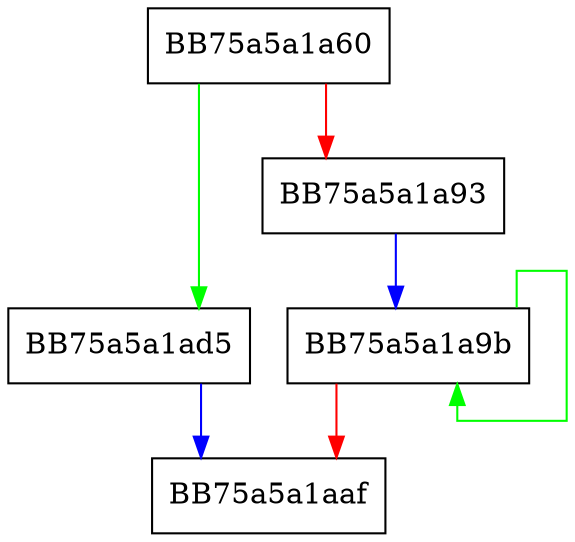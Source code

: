 digraph RpfAPI_wcsrchr {
  node [shape="box"];
  graph [splines=ortho];
  BB75a5a1a60 -> BB75a5a1ad5 [color="green"];
  BB75a5a1a60 -> BB75a5a1a93 [color="red"];
  BB75a5a1a93 -> BB75a5a1a9b [color="blue"];
  BB75a5a1a9b -> BB75a5a1a9b [color="green"];
  BB75a5a1a9b -> BB75a5a1aaf [color="red"];
  BB75a5a1ad5 -> BB75a5a1aaf [color="blue"];
}